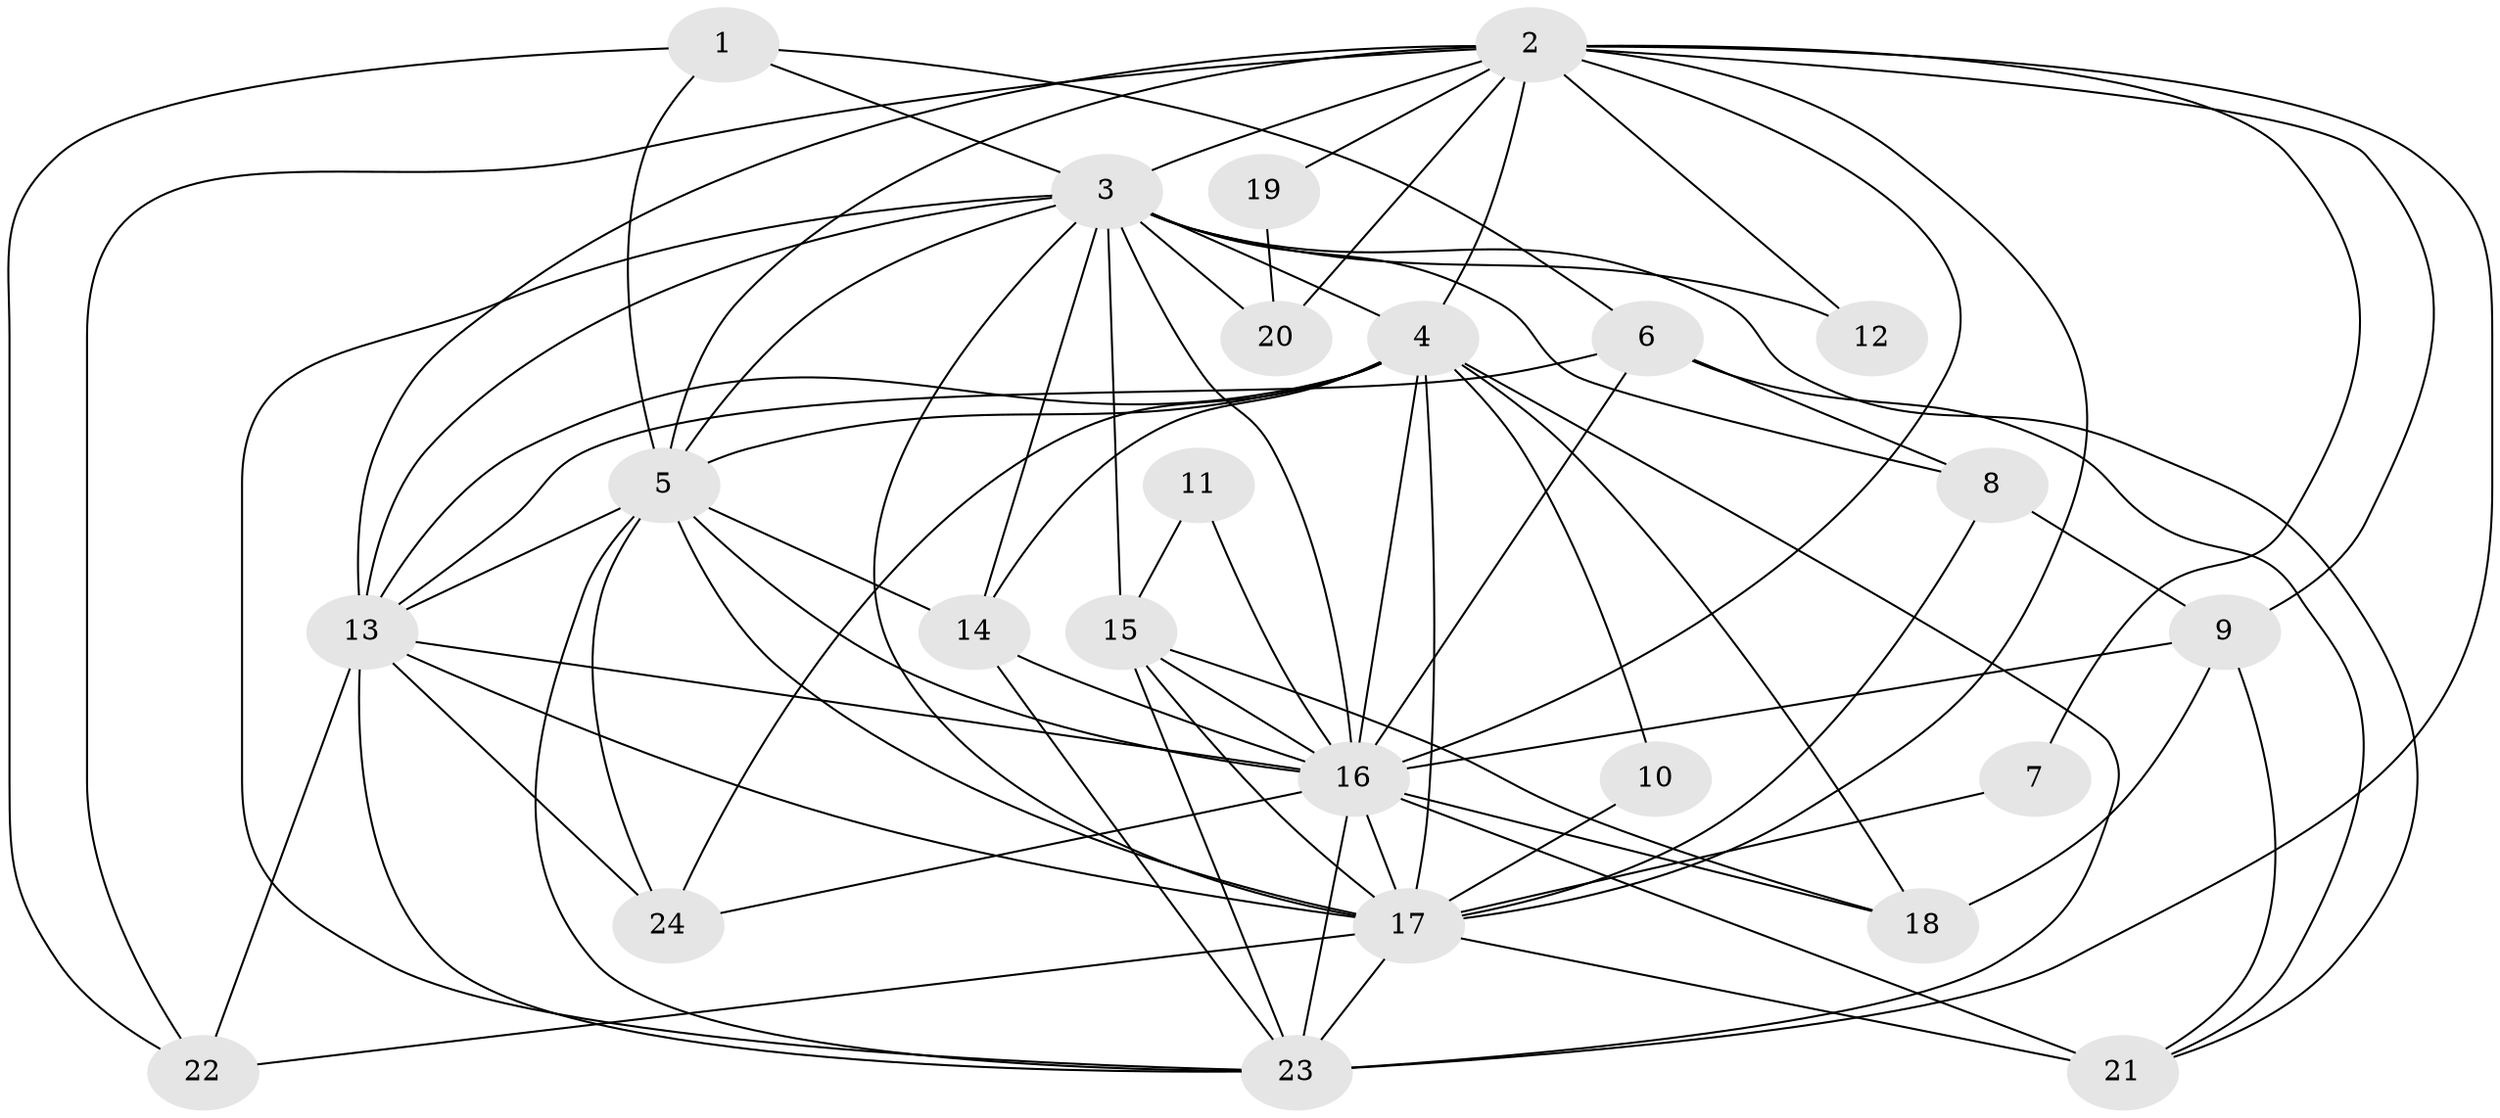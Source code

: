 // original degree distribution, {17: 0.0379746835443038, 16: 0.02531645569620253, 13: 0.012658227848101266, 30: 0.012658227848101266, 15: 0.012658227848101266, 21: 0.012658227848101266, 22: 0.012658227848101266, 2: 0.5443037974683544, 4: 0.08860759493670886, 5: 0.05063291139240506, 6: 0.012658227848101266, 3: 0.17721518987341772}
// Generated by graph-tools (version 1.1) at 2025/36/03/04/25 23:36:24]
// undirected, 24 vertices, 77 edges
graph export_dot {
  node [color=gray90,style=filled];
  1;
  2;
  3;
  4;
  5;
  6;
  7;
  8;
  9;
  10;
  11;
  12;
  13;
  14;
  15;
  16;
  17;
  18;
  19;
  20;
  21;
  22;
  23;
  24;
  1 -- 3 [weight=1.0];
  1 -- 5 [weight=1.0];
  1 -- 6 [weight=1.0];
  1 -- 22 [weight=1.0];
  2 -- 3 [weight=2.0];
  2 -- 4 [weight=3.0];
  2 -- 5 [weight=1.0];
  2 -- 7 [weight=1.0];
  2 -- 9 [weight=1.0];
  2 -- 12 [weight=1.0];
  2 -- 13 [weight=1.0];
  2 -- 16 [weight=2.0];
  2 -- 17 [weight=3.0];
  2 -- 19 [weight=1.0];
  2 -- 20 [weight=2.0];
  2 -- 22 [weight=1.0];
  2 -- 23 [weight=1.0];
  3 -- 4 [weight=2.0];
  3 -- 5 [weight=2.0];
  3 -- 8 [weight=3.0];
  3 -- 12 [weight=1.0];
  3 -- 13 [weight=4.0];
  3 -- 14 [weight=2.0];
  3 -- 15 [weight=1.0];
  3 -- 16 [weight=4.0];
  3 -- 17 [weight=2.0];
  3 -- 20 [weight=1.0];
  3 -- 21 [weight=1.0];
  3 -- 23 [weight=2.0];
  4 -- 5 [weight=3.0];
  4 -- 10 [weight=1.0];
  4 -- 13 [weight=3.0];
  4 -- 14 [weight=3.0];
  4 -- 16 [weight=5.0];
  4 -- 17 [weight=3.0];
  4 -- 18 [weight=2.0];
  4 -- 23 [weight=4.0];
  4 -- 24 [weight=1.0];
  5 -- 13 [weight=1.0];
  5 -- 14 [weight=1.0];
  5 -- 16 [weight=3.0];
  5 -- 17 [weight=1.0];
  5 -- 23 [weight=2.0];
  5 -- 24 [weight=1.0];
  6 -- 8 [weight=1.0];
  6 -- 13 [weight=1.0];
  6 -- 16 [weight=1.0];
  6 -- 21 [weight=1.0];
  7 -- 17 [weight=1.0];
  8 -- 9 [weight=1.0];
  8 -- 17 [weight=1.0];
  9 -- 16 [weight=1.0];
  9 -- 18 [weight=1.0];
  9 -- 21 [weight=1.0];
  10 -- 17 [weight=1.0];
  11 -- 15 [weight=1.0];
  11 -- 16 [weight=1.0];
  13 -- 16 [weight=2.0];
  13 -- 17 [weight=1.0];
  13 -- 22 [weight=1.0];
  13 -- 23 [weight=1.0];
  13 -- 24 [weight=1.0];
  14 -- 16 [weight=1.0];
  14 -- 23 [weight=1.0];
  15 -- 16 [weight=1.0];
  15 -- 17 [weight=1.0];
  15 -- 18 [weight=1.0];
  15 -- 23 [weight=1.0];
  16 -- 17 [weight=4.0];
  16 -- 18 [weight=1.0];
  16 -- 21 [weight=2.0];
  16 -- 23 [weight=2.0];
  16 -- 24 [weight=1.0];
  17 -- 21 [weight=1.0];
  17 -- 22 [weight=1.0];
  17 -- 23 [weight=1.0];
  19 -- 20 [weight=1.0];
}
